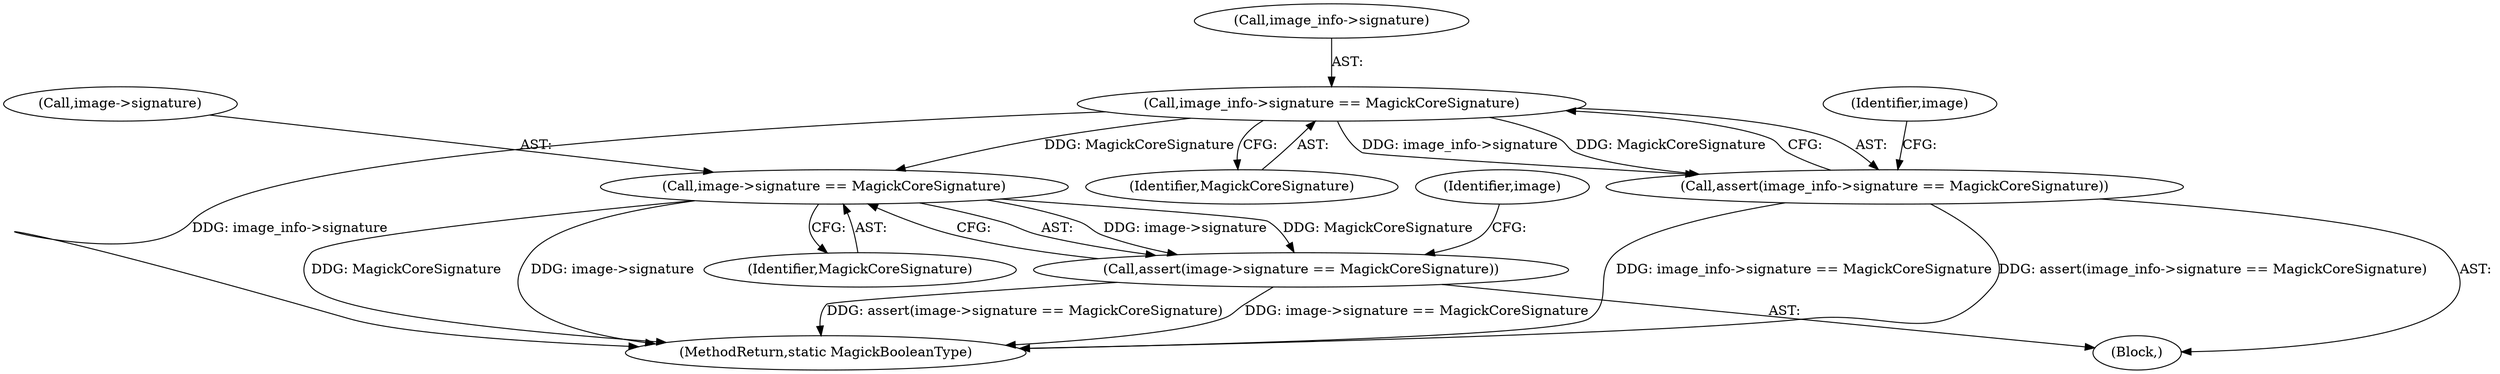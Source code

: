 digraph "0_ImageMagick6_3c53413eb544cc567309b4c86485eae43e956112@pointer" {
"1000148" [label="(Call,image_info->signature == MagickCoreSignature)"];
"1000147" [label="(Call,assert(image_info->signature == MagickCoreSignature))"];
"1000160" [label="(Call,image->signature == MagickCoreSignature)"];
"1000159" [label="(Call,assert(image->signature == MagickCoreSignature))"];
"1000161" [label="(Call,image->signature)"];
"1000148" [label="(Call,image_info->signature == MagickCoreSignature)"];
"1000149" [label="(Call,image_info->signature)"];
"1000159" [label="(Call,assert(image->signature == MagickCoreSignature))"];
"1000152" [label="(Identifier,MagickCoreSignature)"];
"1000164" [label="(Identifier,MagickCoreSignature)"];
"1002936" [label="(MethodReturn,static MagickBooleanType)"];
"1000147" [label="(Call,assert(image_info->signature == MagickCoreSignature))"];
"1000160" [label="(Call,image->signature == MagickCoreSignature)"];
"1000168" [label="(Identifier,image)"];
"1000155" [label="(Identifier,image)"];
"1000120" [label="(Block,)"];
"1000148" -> "1000147"  [label="AST: "];
"1000148" -> "1000152"  [label="CFG: "];
"1000149" -> "1000148"  [label="AST: "];
"1000152" -> "1000148"  [label="AST: "];
"1000147" -> "1000148"  [label="CFG: "];
"1000148" -> "1002936"  [label="DDG: image_info->signature"];
"1000148" -> "1000147"  [label="DDG: image_info->signature"];
"1000148" -> "1000147"  [label="DDG: MagickCoreSignature"];
"1000148" -> "1000160"  [label="DDG: MagickCoreSignature"];
"1000147" -> "1000120"  [label="AST: "];
"1000155" -> "1000147"  [label="CFG: "];
"1000147" -> "1002936"  [label="DDG: image_info->signature == MagickCoreSignature"];
"1000147" -> "1002936"  [label="DDG: assert(image_info->signature == MagickCoreSignature)"];
"1000160" -> "1000159"  [label="AST: "];
"1000160" -> "1000164"  [label="CFG: "];
"1000161" -> "1000160"  [label="AST: "];
"1000164" -> "1000160"  [label="AST: "];
"1000159" -> "1000160"  [label="CFG: "];
"1000160" -> "1002936"  [label="DDG: MagickCoreSignature"];
"1000160" -> "1002936"  [label="DDG: image->signature"];
"1000160" -> "1000159"  [label="DDG: image->signature"];
"1000160" -> "1000159"  [label="DDG: MagickCoreSignature"];
"1000159" -> "1000120"  [label="AST: "];
"1000168" -> "1000159"  [label="CFG: "];
"1000159" -> "1002936"  [label="DDG: assert(image->signature == MagickCoreSignature)"];
"1000159" -> "1002936"  [label="DDG: image->signature == MagickCoreSignature"];
}
